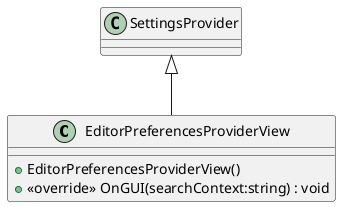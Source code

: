 @startuml
class EditorPreferencesProviderView {
    + EditorPreferencesProviderView()
    + <<override>> OnGUI(searchContext:string) : void
}
SettingsProvider <|-- EditorPreferencesProviderView
@enduml
